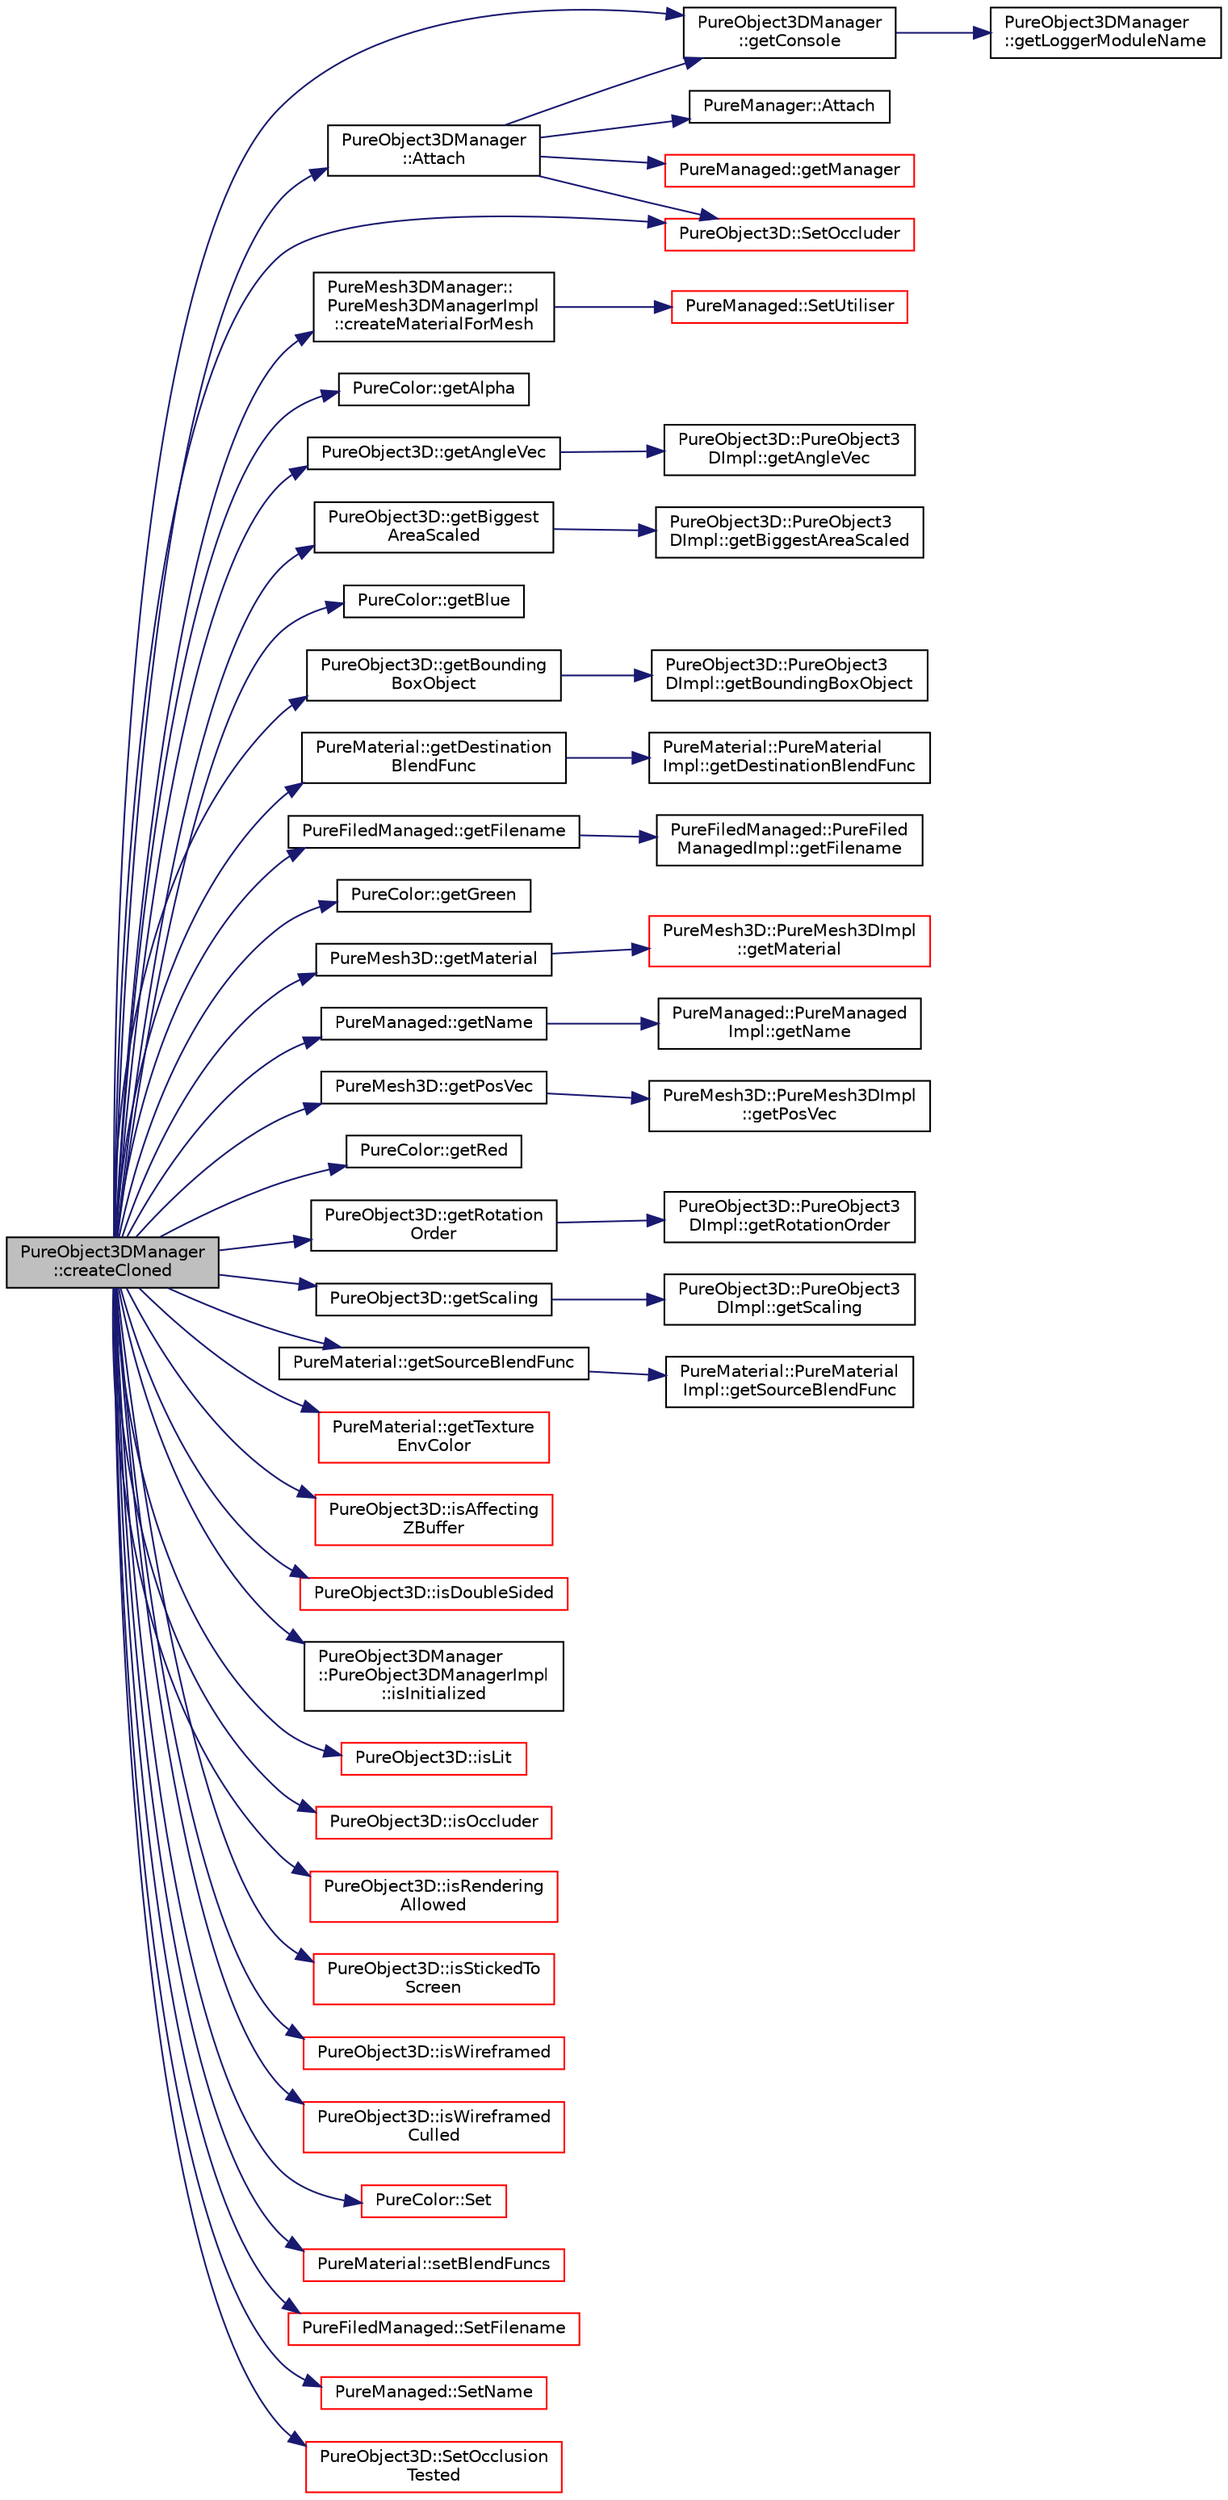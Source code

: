 digraph "PureObject3DManager::createCloned"
{
 // LATEX_PDF_SIZE
  edge [fontname="Helvetica",fontsize="10",labelfontname="Helvetica",labelfontsize="10"];
  node [fontname="Helvetica",fontsize="10",shape=record];
  rankdir="LR";
  Node1 [label="PureObject3DManager\l::createCloned",height=0.2,width=0.4,color="black", fillcolor="grey75", style="filled", fontcolor="black",tooltip="Creates a new object by cloning an already existing object."];
  Node1 -> Node2 [color="midnightblue",fontsize="10",style="solid",fontname="Helvetica"];
  Node2 [label="PureObject3DManager\l::Attach",height=0.2,width=0.4,color="black", fillcolor="white", style="filled",URL="$class_pure_object3_d_manager.html#a338dde77d87e5e94ade5699d8865925c",tooltip="Adds the given managed to the manager, if the managed has no manager yet."];
  Node2 -> Node3 [color="midnightblue",fontsize="10",style="solid",fontname="Helvetica"];
  Node3 [label="PureManager::Attach",height=0.2,width=0.4,color="black", fillcolor="white", style="filled",URL="$class_pure_manager.html#a50eec0d2d6863b43f1e8b6220d280a1e",tooltip="Adds the given managed to the manager, if the managed has no manager yet."];
  Node2 -> Node4 [color="midnightblue",fontsize="10",style="solid",fontname="Helvetica"];
  Node4 [label="PureObject3DManager\l::getConsole",height=0.2,width=0.4,color="black", fillcolor="white", style="filled",URL="$class_pure_object3_d_manager.html#afb94a1dfb3075ce854524df521449151",tooltip="Returns access to console preset with logger module name as this class."];
  Node4 -> Node5 [color="midnightblue",fontsize="10",style="solid",fontname="Helvetica"];
  Node5 [label="PureObject3DManager\l::getLoggerModuleName",height=0.2,width=0.4,color="black", fillcolor="white", style="filled",URL="$class_pure_object3_d_manager.html#a592db0634ee49d57ef17db4cdc07a3b7",tooltip="Returns the logger module name of this class."];
  Node2 -> Node6 [color="midnightblue",fontsize="10",style="solid",fontname="Helvetica"];
  Node6 [label="PureManaged::getManager",height=0.2,width=0.4,color="red", fillcolor="white", style="filled",URL="$class_pure_managed.html#abdbf454069faf3fd78488df29fe285a8",tooltip="Gets the manager of the managed."];
  Node2 -> Node8 [color="midnightblue",fontsize="10",style="solid",fontname="Helvetica"];
  Node8 [label="PureObject3D::SetOccluder",height=0.2,width=0.4,color="red", fillcolor="white", style="filled",URL="$class_pure_object3_d.html#a1aaf497b7ca6481d9895b44928fe0cef",tooltip="Sets whether this object should be considered as an occluder during rendering."];
  Node1 -> Node32 [color="midnightblue",fontsize="10",style="solid",fontname="Helvetica"];
  Node32 [label="PureMesh3DManager::\lPureMesh3DManagerImpl\l::createMaterialForMesh",height=0.2,width=0.4,color="black", fillcolor="white", style="filled",URL="$class_pure_mesh3_d_manager_1_1_pure_mesh3_d_manager_impl.html#a097c607a2c2ef00a1799bc34e1764f4b",tooltip="Creates a material for the given Mesh if it doesn't yet have one."];
  Node32 -> Node33 [color="midnightblue",fontsize="10",style="solid",fontname="Helvetica"];
  Node33 [label="PureManaged::SetUtiliser",height=0.2,width=0.4,color="red", fillcolor="white", style="filled",URL="$class_pure_managed.html#a23e9f007e2ca968981107505091f87bb",tooltip="Sets the managed that utilizes this managed."];
  Node1 -> Node36 [color="midnightblue",fontsize="10",style="solid",fontname="Helvetica"];
  Node36 [label="PureColor::getAlpha",height=0.2,width=0.4,color="black", fillcolor="white", style="filled",URL="$class_pure_color.html#a148fcb5182671c5f4c6240e28d44f92c",tooltip="Gets alpha component."];
  Node1 -> Node37 [color="midnightblue",fontsize="10",style="solid",fontname="Helvetica"];
  Node37 [label="PureObject3D::getAngleVec",height=0.2,width=0.4,color="black", fillcolor="white", style="filled",URL="$class_pure_object3_d.html#a2013bfe6ea948c082645e4da7f966d8b",tooltip="Gets the rotation angles."];
  Node37 -> Node38 [color="midnightblue",fontsize="10",style="solid",fontname="Helvetica"];
  Node38 [label="PureObject3D::PureObject3\lDImpl::getAngleVec",height=0.2,width=0.4,color="black", fillcolor="white", style="filled",URL="$class_pure_object3_d_1_1_pure_object3_d_impl.html#a63f4ee00f26c26e7b4b72b451b9259d5",tooltip=" "];
  Node1 -> Node39 [color="midnightblue",fontsize="10",style="solid",fontname="Helvetica"];
  Node39 [label="PureObject3D::getBiggest\lAreaScaled",height=0.2,width=0.4,color="black", fillcolor="white", style="filled",URL="$class_pure_object3_d.html#a64a254d2fd2fc5a94851d006aa0762df",tooltip="Gets the biggest area of the object on either plane (XY, XZ or YZ), scaled by current scaling factor."];
  Node39 -> Node40 [color="midnightblue",fontsize="10",style="solid",fontname="Helvetica"];
  Node40 [label="PureObject3D::PureObject3\lDImpl::getBiggestAreaScaled",height=0.2,width=0.4,color="black", fillcolor="white", style="filled",URL="$class_pure_object3_d_1_1_pure_object3_d_impl.html#ac973b31232de2b4c3d279d1370bdec9a",tooltip=" "];
  Node1 -> Node41 [color="midnightblue",fontsize="10",style="solid",fontname="Helvetica"];
  Node41 [label="PureColor::getBlue",height=0.2,width=0.4,color="black", fillcolor="white", style="filled",URL="$class_pure_color.html#a9193a213fc8bd16091fb415f7138cc47",tooltip="Gets blue component."];
  Node1 -> Node42 [color="midnightblue",fontsize="10",style="solid",fontname="Helvetica"];
  Node42 [label="PureObject3D::getBounding\lBoxObject",height=0.2,width=0.4,color="black", fillcolor="white", style="filled",URL="$class_pure_object3_d.html#a0d36d0595c3c0974542d8320b04f988a",tooltip="Gets the bounding box object used for occlusion tests."];
  Node42 -> Node43 [color="midnightblue",fontsize="10",style="solid",fontname="Helvetica"];
  Node43 [label="PureObject3D::PureObject3\lDImpl::getBoundingBoxObject",height=0.2,width=0.4,color="black", fillcolor="white", style="filled",URL="$class_pure_object3_d_1_1_pure_object3_d_impl.html#a115f9aeb18e8796570c6ff232e6c59cf",tooltip=" "];
  Node1 -> Node4 [color="midnightblue",fontsize="10",style="solid",fontname="Helvetica"];
  Node1 -> Node21 [color="midnightblue",fontsize="10",style="solid",fontname="Helvetica"];
  Node21 [label="PureMaterial::getDestination\lBlendFunc",height=0.2,width=0.4,color="black", fillcolor="white", style="filled",URL="$class_pure_material.html#a6da69b985d3b4aaa53e1fd09e60a0cf3",tooltip="Gets the destination blend factor on the specified level."];
  Node21 -> Node22 [color="midnightblue",fontsize="10",style="solid",fontname="Helvetica"];
  Node22 [label="PureMaterial::PureMaterial\lImpl::getDestinationBlendFunc",height=0.2,width=0.4,color="black", fillcolor="white", style="filled",URL="$class_pure_material_1_1_pure_material_impl.html#a27ebedf739437582388bcf695952a905",tooltip=" "];
  Node1 -> Node44 [color="midnightblue",fontsize="10",style="solid",fontname="Helvetica"];
  Node44 [label="PureFiledManaged::getFilename",height=0.2,width=0.4,color="black", fillcolor="white", style="filled",URL="$class_pure_filed_managed.html#aec5cd427534677fd00608e8ef20364da",tooltip="Gets the filename."];
  Node44 -> Node45 [color="midnightblue",fontsize="10",style="solid",fontname="Helvetica"];
  Node45 [label="PureFiledManaged::PureFiled\lManagedImpl::getFilename",height=0.2,width=0.4,color="black", fillcolor="white", style="filled",URL="$class_pure_filed_managed_1_1_pure_filed_managed_impl.html#aed538d2904c86f182328bc8a989c269f",tooltip="Gets the filename."];
  Node1 -> Node46 [color="midnightblue",fontsize="10",style="solid",fontname="Helvetica"];
  Node46 [label="PureColor::getGreen",height=0.2,width=0.4,color="black", fillcolor="white", style="filled",URL="$class_pure_color.html#aa959cebaa77e7054982fb713835090d9",tooltip="Gets green component."];
  Node1 -> Node23 [color="midnightblue",fontsize="10",style="solid",fontname="Helvetica"];
  Node23 [label="PureMesh3D::getMaterial",height=0.2,width=0.4,color="black", fillcolor="white", style="filled",URL="$class_pure_mesh3_d.html#a5a24f2851af802c62d43f211828302ce",tooltip="Gets the material."];
  Node23 -> Node24 [color="midnightblue",fontsize="10",style="solid",fontname="Helvetica"];
  Node24 [label="PureMesh3D::PureMesh3DImpl\l::getMaterial",height=0.2,width=0.4,color="red", fillcolor="white", style="filled",URL="$class_pure_mesh3_d_1_1_pure_mesh3_d_impl.html#aee17b7f49111f4bb38ae444338ae445f",tooltip=" "];
  Node1 -> Node47 [color="midnightblue",fontsize="10",style="solid",fontname="Helvetica"];
  Node47 [label="PureManaged::getName",height=0.2,width=0.4,color="black", fillcolor="white", style="filled",URL="$class_pure_managed.html#a74b5976e4f3d08a276624c1068d3b6e4",tooltip="Gets the name."];
  Node47 -> Node48 [color="midnightblue",fontsize="10",style="solid",fontname="Helvetica"];
  Node48 [label="PureManaged::PureManaged\lImpl::getName",height=0.2,width=0.4,color="black", fillcolor="white", style="filled",URL="$class_pure_managed_1_1_pure_managed_impl.html#a9e209d31fd238c35a1b0648acb20d188",tooltip="Gets the name."];
  Node1 -> Node49 [color="midnightblue",fontsize="10",style="solid",fontname="Helvetica"];
  Node49 [label="PureMesh3D::getPosVec",height=0.2,width=0.4,color="black", fillcolor="white", style="filled",URL="$class_pure_mesh3_d.html#a6a0d521719d2afacba9fe360df5ff670",tooltip="Gets the position."];
  Node49 -> Node50 [color="midnightblue",fontsize="10",style="solid",fontname="Helvetica"];
  Node50 [label="PureMesh3D::PureMesh3DImpl\l::getPosVec",height=0.2,width=0.4,color="black", fillcolor="white", style="filled",URL="$class_pure_mesh3_d_1_1_pure_mesh3_d_impl.html#a6179ac01bfe066184922eaeec0a59a5a",tooltip=" "];
  Node1 -> Node51 [color="midnightblue",fontsize="10",style="solid",fontname="Helvetica"];
  Node51 [label="PureColor::getRed",height=0.2,width=0.4,color="black", fillcolor="white", style="filled",URL="$class_pure_color.html#ad6bf028ebc738488e1edc45081823e20",tooltip="Gets red component."];
  Node1 -> Node52 [color="midnightblue",fontsize="10",style="solid",fontname="Helvetica"];
  Node52 [label="PureObject3D::getRotation\lOrder",height=0.2,width=0.4,color="black", fillcolor="white", style="filled",URL="$class_pure_object3_d.html#ac9742750380af0de6d80fa0ac6e3df3f",tooltip="Gets the rotation order."];
  Node52 -> Node53 [color="midnightblue",fontsize="10",style="solid",fontname="Helvetica"];
  Node53 [label="PureObject3D::PureObject3\lDImpl::getRotationOrder",height=0.2,width=0.4,color="black", fillcolor="white", style="filled",URL="$class_pure_object3_d_1_1_pure_object3_d_impl.html#ad21ea221c38024ec15d0979a01787e48",tooltip=" "];
  Node1 -> Node54 [color="midnightblue",fontsize="10",style="solid",fontname="Helvetica"];
  Node54 [label="PureObject3D::getScaling",height=0.2,width=0.4,color="black", fillcolor="white", style="filled",URL="$class_pure_object3_d.html#a6660e67d907d1fded4aed3fa287d1aa8",tooltip="Gets the scaling factor."];
  Node54 -> Node55 [color="midnightblue",fontsize="10",style="solid",fontname="Helvetica"];
  Node55 [label="PureObject3D::PureObject3\lDImpl::getScaling",height=0.2,width=0.4,color="black", fillcolor="white", style="filled",URL="$class_pure_object3_d_1_1_pure_object3_d_impl.html#a1ad0ec55001b8dff0493ed6650da0b6e",tooltip=" "];
  Node1 -> Node25 [color="midnightblue",fontsize="10",style="solid",fontname="Helvetica"];
  Node25 [label="PureMaterial::getSourceBlendFunc",height=0.2,width=0.4,color="black", fillcolor="white", style="filled",URL="$class_pure_material.html#ae232adc941aec0ffbe7533c28ec58546",tooltip="Gets the source blend factor on the specified level."];
  Node25 -> Node26 [color="midnightblue",fontsize="10",style="solid",fontname="Helvetica"];
  Node26 [label="PureMaterial::PureMaterial\lImpl::getSourceBlendFunc",height=0.2,width=0.4,color="black", fillcolor="white", style="filled",URL="$class_pure_material_1_1_pure_material_impl.html#abf42ebc8a2be9ca0558c18856d756244",tooltip=" "];
  Node1 -> Node56 [color="midnightblue",fontsize="10",style="solid",fontname="Helvetica"];
  Node56 [label="PureMaterial::getTexture\lEnvColor",height=0.2,width=0.4,color="red", fillcolor="white", style="filled",URL="$class_pure_material.html#a0353211ab76425d1ce589d49b6407501",tooltip="Gets the texture environment color of the material on the specified level."];
  Node1 -> Node58 [color="midnightblue",fontsize="10",style="solid",fontname="Helvetica"];
  Node58 [label="PureObject3D::isAffecting\lZBuffer",height=0.2,width=0.4,color="red", fillcolor="white", style="filled",URL="$class_pure_object3_d.html#a1d51f67fa13dde31113edaa80645221a",tooltip="Gets whether we write to the Z-Buffer while rendering."];
  Node1 -> Node59 [color="midnightblue",fontsize="10",style="solid",fontname="Helvetica"];
  Node59 [label="PureObject3D::isDoubleSided",height=0.2,width=0.4,color="red", fillcolor="white", style="filled",URL="$class_pure_object3_d.html#a4be9a8064a8da679e737f67b0f77b048",tooltip="Gets the double sided state."];
  Node1 -> Node61 [color="midnightblue",fontsize="10",style="solid",fontname="Helvetica"];
  Node61 [label="PureObject3DManager\l::PureObject3DManagerImpl\l::isInitialized",height=0.2,width=0.4,color="black", fillcolor="white", style="filled",URL="$class_pure_object3_d_manager_1_1_pure_object3_d_manager_impl.html#a4740f60d9892ee3709c6df6b854f7a18",tooltip=" "];
  Node1 -> Node62 [color="midnightblue",fontsize="10",style="solid",fontname="Helvetica"];
  Node62 [label="PureObject3D::isLit",height=0.2,width=0.4,color="red", fillcolor="white", style="filled",URL="$class_pure_object3_d.html#a70520c4fc6e308b3c4878f69a89b1039",tooltip="Gets the lit state."];
  Node1 -> Node64 [color="midnightblue",fontsize="10",style="solid",fontname="Helvetica"];
  Node64 [label="PureObject3D::isOccluder",height=0.2,width=0.4,color="red", fillcolor="white", style="filled",URL="$class_pure_object3_d.html#af542e7deb1c80b0a3382c2ededa3121c",tooltip="Gets whether this object should be considered as an occluder during rendering."];
  Node1 -> Node66 [color="midnightblue",fontsize="10",style="solid",fontname="Helvetica"];
  Node66 [label="PureObject3D::isRendering\lAllowed",height=0.2,width=0.4,color="red", fillcolor="white", style="filled",URL="$class_pure_object3_d.html#a201bcb9211c6f628a57b265979091950",tooltip="Gets if rendering is allowed."];
  Node1 -> Node67 [color="midnightblue",fontsize="10",style="solid",fontname="Helvetica"];
  Node67 [label="PureObject3D::isStickedTo\lScreen",height=0.2,width=0.4,color="red", fillcolor="white", style="filled",URL="$class_pure_object3_d.html#a0413a083561563c72dff35a13fb9d105",tooltip="Gets the sticked-to-screen state."];
  Node1 -> Node68 [color="midnightblue",fontsize="10",style="solid",fontname="Helvetica"];
  Node68 [label="PureObject3D::isWireframed",height=0.2,width=0.4,color="red", fillcolor="white", style="filled",URL="$class_pure_object3_d.html#afae195cfb4fd547e21719cf608be1ae2",tooltip="Gets the wireframed state."];
  Node1 -> Node69 [color="midnightblue",fontsize="10",style="solid",fontname="Helvetica"];
  Node69 [label="PureObject3D::isWireframed\lCulled",height=0.2,width=0.4,color="red", fillcolor="white", style="filled",URL="$class_pure_object3_d.html#ae4173cc7b431588032933aace6bd615f",tooltip="Gets the wireframed culling state."];
  Node1 -> Node71 [color="midnightblue",fontsize="10",style="solid",fontname="Helvetica"];
  Node71 [label="PureColor::Set",height=0.2,width=0.4,color="red", fillcolor="white", style="filled",URL="$class_pure_color.html#a9deb02f11fb79d5ecf4859936f46563f",tooltip="Sets all color components."];
  Node1 -> Node76 [color="midnightblue",fontsize="10",style="solid",fontname="Helvetica"];
  Node76 [label="PureMaterial::setBlendFuncs",height=0.2,width=0.4,color="red", fillcolor="white", style="filled",URL="$class_pure_material.html#a2f04e9a6083d80d4917fe049cb0a9567",tooltip="Sets the blend factors on the specified level."];
  Node1 -> Node82 [color="midnightblue",fontsize="10",style="solid",fontname="Helvetica"];
  Node82 [label="PureFiledManaged::SetFilename",height=0.2,width=0.4,color="red", fillcolor="white", style="filled",URL="$class_pure_filed_managed.html#aa5d7505841b76f5953d9ebc54b847d0e",tooltip="Sets the filename."];
  Node1 -> Node84 [color="midnightblue",fontsize="10",style="solid",fontname="Helvetica"];
  Node84 [label="PureManaged::SetName",height=0.2,width=0.4,color="red", fillcolor="white", style="filled",URL="$class_pure_managed.html#aaaebbde0b7a6baee1f200b22bc92558f",tooltip="Sets the name."];
  Node1 -> Node8 [color="midnightblue",fontsize="10",style="solid",fontname="Helvetica"];
  Node1 -> Node86 [color="midnightblue",fontsize="10",style="solid",fontname="Helvetica"];
  Node86 [label="PureObject3D::SetOcclusion\lTested",height=0.2,width=0.4,color="red", fillcolor="white", style="filled",URL="$class_pure_object3_d.html#ad179d3be2756f15720099665c4bc568c",tooltip="Sets whether this object should be tested if it is occluded or not."];
}
